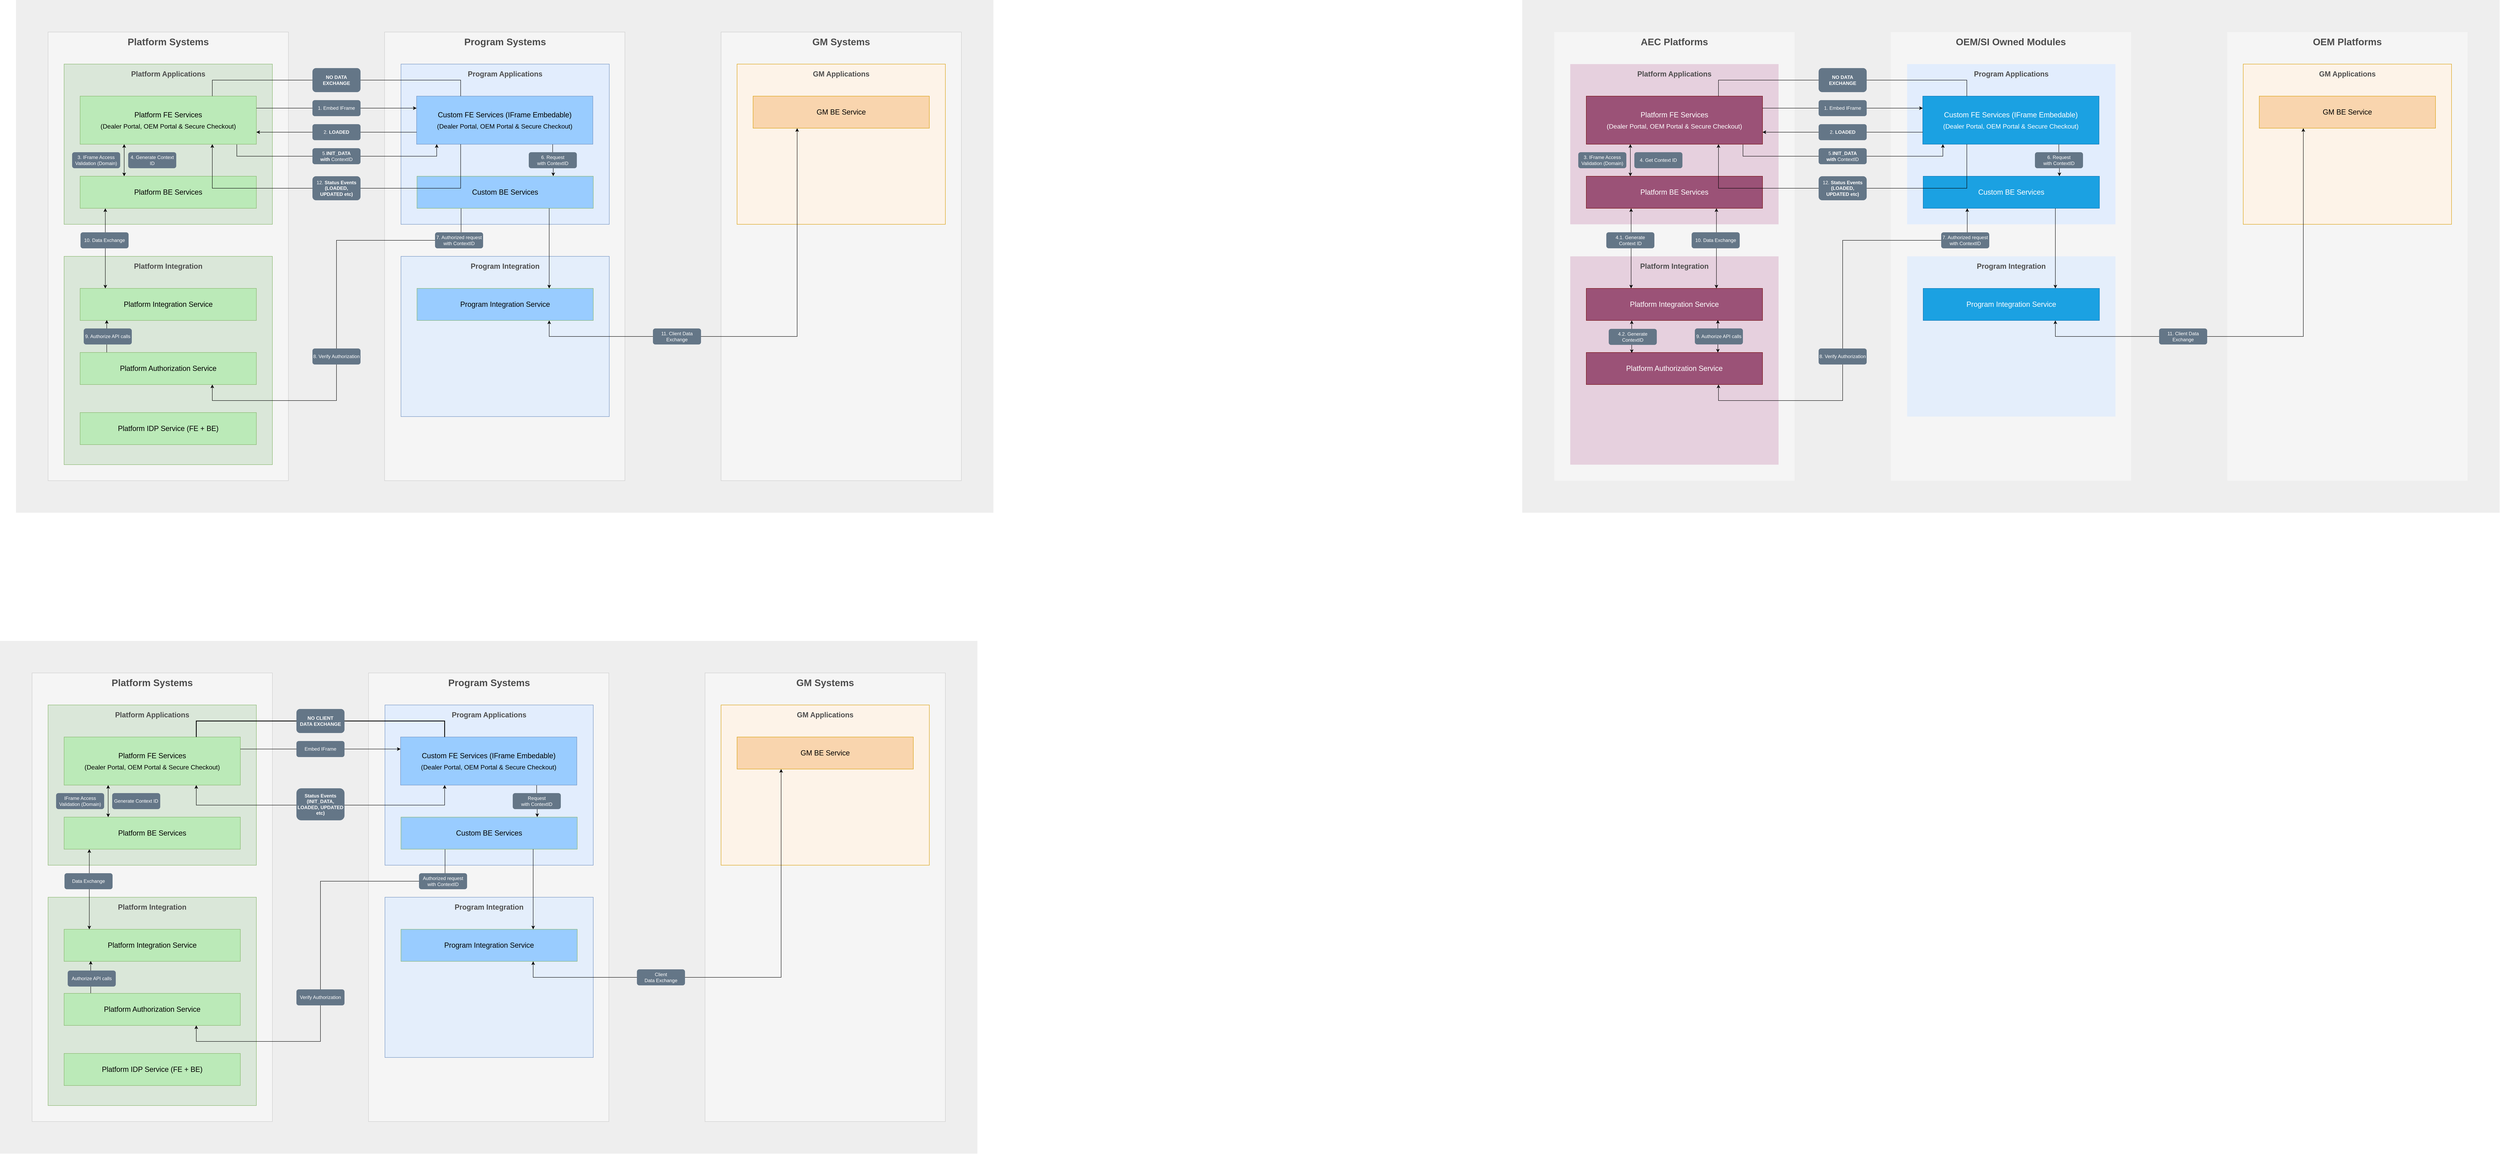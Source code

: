 <mxfile version="26.0.16">
  <diagram name="Page-1" id="CDsjLTWLwzHJAGwnAPml">
    <mxGraphModel dx="1878" dy="602" grid="1" gridSize="10" guides="1" tooltips="1" connect="1" arrows="1" fold="1" page="1" pageScale="1" pageWidth="827" pageHeight="1169" math="0" shadow="0">
      <root>
        <mxCell id="0" />
        <mxCell id="1" parent="0" />
        <mxCell id="L-U1fICnltMbJxQBlIye-55" value="" style="rounded=0;whiteSpace=wrap;html=1;fillColor=#eeeeee;strokeColor=none;" vertex="1" parent="1">
          <mxGeometry x="-120" y="80" width="2440" height="1280" as="geometry" />
        </mxCell>
        <mxCell id="L-U1fICnltMbJxQBlIye-2" value="" style="rounded=0;whiteSpace=wrap;html=1;fillColor=#f5f5f5;fontColor=#333333;strokeColor=#CCCCCC;" vertex="1" parent="1">
          <mxGeometry x="-40" y="160" width="600" height="1120" as="geometry" />
        </mxCell>
        <mxCell id="L-U1fICnltMbJxQBlIye-3" value="" style="rounded=0;whiteSpace=wrap;html=1;fillColor=#f5f5f5;fontColor=#333333;strokeColor=#CCCCCC;" vertex="1" parent="1">
          <mxGeometry x="800" y="160" width="600" height="1120" as="geometry" />
        </mxCell>
        <mxCell id="L-U1fICnltMbJxQBlIye-4" value="" style="rounded=0;whiteSpace=wrap;html=1;fillColor=#f5f5f5;fontColor=#333333;strokeColor=#CCCCCC;" vertex="1" parent="1">
          <mxGeometry x="1640" y="160" width="600" height="1120" as="geometry" />
        </mxCell>
        <mxCell id="L-U1fICnltMbJxQBlIye-5" value="&lt;h1&gt;&lt;b&gt;Platform Systems&lt;/b&gt;&lt;/h1&gt;" style="text;html=1;align=center;verticalAlign=middle;whiteSpace=wrap;rounded=0;fontColor=#4D4D4D;" vertex="1" parent="1">
          <mxGeometry x="125" y="170" width="270" height="30" as="geometry" />
        </mxCell>
        <mxCell id="L-U1fICnltMbJxQBlIye-6" value="&lt;h1&gt;&lt;b&gt;Program Systems&lt;/b&gt;&lt;/h1&gt;" style="text;html=1;align=center;verticalAlign=middle;whiteSpace=wrap;rounded=0;fontColor=#4D4D4D;" vertex="1" parent="1">
          <mxGeometry x="966" y="170" width="270" height="30" as="geometry" />
        </mxCell>
        <mxCell id="L-U1fICnltMbJxQBlIye-7" value="&lt;h1&gt;&lt;b&gt;GM Systems&lt;/b&gt;&lt;/h1&gt;" style="text;html=1;align=center;verticalAlign=middle;whiteSpace=wrap;rounded=0;fontColor=#4D4D4D;" vertex="1" parent="1">
          <mxGeometry x="1805" y="170" width="270" height="30" as="geometry" />
        </mxCell>
        <mxCell id="L-U1fICnltMbJxQBlIye-8" value="" style="rounded=0;whiteSpace=wrap;html=1;fillColor=#DAE7D9;strokeColor=#82b366;fillStyle=auto;" vertex="1" parent="1">
          <mxGeometry y="240" width="520" height="400" as="geometry" />
        </mxCell>
        <mxCell id="L-U1fICnltMbJxQBlIye-9" value="&lt;h2&gt;&lt;b&gt;Platform Applications&lt;/b&gt;&lt;/h2&gt;" style="text;html=1;align=center;verticalAlign=middle;whiteSpace=wrap;rounded=0;fontColor=#4D4D4D;" vertex="1" parent="1">
          <mxGeometry x="125" y="250" width="270" height="30" as="geometry" />
        </mxCell>
        <mxCell id="L-U1fICnltMbJxQBlIye-54" style="edgeStyle=orthogonalEdgeStyle;rounded=0;orthogonalLoop=1;jettySize=auto;html=1;entryX=0.25;entryY=0;entryDx=0;entryDy=0;exitX=0.25;exitY=1;exitDx=0;exitDy=0;startArrow=classic;startFill=1;" edge="1" parent="1" source="L-U1fICnltMbJxQBlIye-11" target="L-U1fICnltMbJxQBlIye-12">
          <mxGeometry relative="1" as="geometry" />
        </mxCell>
        <mxCell id="L-U1fICnltMbJxQBlIye-11" value="&lt;font style=&quot;line-height: 170%;&quot;&gt;&lt;font style=&quot;font-size: 18px; line-height: 170%;&quot;&gt;Platform FE Services&lt;/font&gt;&lt;br&gt;&lt;span&gt;&lt;font style=&quot;font-size: 16px; line-height: 170%;&quot;&gt;(Dealer Portal, OEM Portal &amp;amp; Secure Checkout)&lt;/font&gt;&lt;/span&gt;&lt;/font&gt;" style="rounded=0;whiteSpace=wrap;html=1;fillColor=#BBEAB8;strokeColor=#82b366;" vertex="1" parent="1">
          <mxGeometry x="40" y="320" width="440" height="120" as="geometry" />
        </mxCell>
        <mxCell id="L-U1fICnltMbJxQBlIye-12" value="&lt;font style=&quot;line-height: 160%;&quot;&gt;&lt;font style=&quot;font-size: 18px; line-height: 160%;&quot;&gt;Platform BE Services&lt;/font&gt;&lt;br&gt;&lt;/font&gt;" style="rounded=0;whiteSpace=wrap;html=1;fillColor=#BBEAB8;strokeColor=#82b366;" vertex="1" parent="1">
          <mxGeometry x="40" y="520" width="440" height="80" as="geometry" />
        </mxCell>
        <mxCell id="L-U1fICnltMbJxQBlIye-13" value="" style="rounded=0;whiteSpace=wrap;html=1;fillColor=#DAE7D9;strokeColor=#82b366;fillStyle=auto;" vertex="1" parent="1">
          <mxGeometry y="720" width="520" height="520" as="geometry" />
        </mxCell>
        <mxCell id="L-U1fICnltMbJxQBlIye-14" value="&lt;h2&gt;&lt;b&gt;Platform Integration&lt;/b&gt;&lt;/h2&gt;" style="text;html=1;align=center;verticalAlign=middle;whiteSpace=wrap;rounded=0;fontColor=#4D4D4D;" vertex="1" parent="1">
          <mxGeometry x="125" y="730" width="270" height="30" as="geometry" />
        </mxCell>
        <mxCell id="L-U1fICnltMbJxQBlIye-15" value="&lt;font style=&quot;line-height: 160%;&quot;&gt;&lt;font style=&quot;font-size: 18px; line-height: 160%;&quot;&gt;Platform Integration Service&lt;/font&gt;&lt;br&gt;&lt;/font&gt;" style="rounded=0;whiteSpace=wrap;html=1;fillColor=#BBEAB8;strokeColor=#82b366;" vertex="1" parent="1">
          <mxGeometry x="40" y="800" width="440" height="80" as="geometry" />
        </mxCell>
        <mxCell id="L-U1fICnltMbJxQBlIye-62" style="edgeStyle=orthogonalEdgeStyle;rounded=0;orthogonalLoop=1;jettySize=auto;html=1;entryX=0.151;entryY=0.988;entryDx=0;entryDy=0;entryPerimeter=0;exitX=0.151;exitY=0.004;exitDx=0;exitDy=0;exitPerimeter=0;" edge="1" parent="1" source="L-U1fICnltMbJxQBlIye-16" target="L-U1fICnltMbJxQBlIye-15">
          <mxGeometry relative="1" as="geometry" />
        </mxCell>
        <mxCell id="L-U1fICnltMbJxQBlIye-16" value="&lt;font style=&quot;line-height: 160%;&quot;&gt;&lt;font style=&quot;font-size: 18px; line-height: 160%;&quot;&gt;Platform Authorization Service&lt;/font&gt;&lt;br&gt;&lt;/font&gt;" style="rounded=0;whiteSpace=wrap;html=1;fillColor=#BBEAB8;strokeColor=#82b366;" vertex="1" parent="1">
          <mxGeometry x="40" y="960" width="440" height="80" as="geometry" />
        </mxCell>
        <mxCell id="L-U1fICnltMbJxQBlIye-18" value="" style="rounded=0;whiteSpace=wrap;html=1;fillColor=light-dark(#e2edfd, #1d293b);strokeColor=#6c8ebf;fillStyle=auto;" vertex="1" parent="1">
          <mxGeometry x="841" y="240" width="520" height="400" as="geometry" />
        </mxCell>
        <mxCell id="L-U1fICnltMbJxQBlIye-19" value="&lt;h2&gt;&lt;b&gt;Program Applications&lt;/b&gt;&lt;/h2&gt;" style="text;html=1;align=center;verticalAlign=middle;whiteSpace=wrap;rounded=0;fontColor=#4D4D4D;" vertex="1" parent="1">
          <mxGeometry x="966" y="250" width="270" height="30" as="geometry" />
        </mxCell>
        <mxCell id="L-U1fICnltMbJxQBlIye-60" style="edgeStyle=orthogonalEdgeStyle;rounded=0;orthogonalLoop=1;jettySize=auto;html=1;entryX=0.773;entryY=-0.004;entryDx=0;entryDy=0;exitX=0.772;exitY=0.986;exitDx=0;exitDy=0;exitPerimeter=0;entryPerimeter=0;" edge="1" parent="1" source="L-U1fICnltMbJxQBlIye-20" target="L-U1fICnltMbJxQBlIye-21">
          <mxGeometry relative="1" as="geometry" />
        </mxCell>
        <mxCell id="L-U1fICnltMbJxQBlIye-20" value="&lt;font style=&quot;line-height: 170%;&quot;&gt;&lt;font style=&quot;font-size: 18px; line-height: 170%;&quot;&gt;Custom FE Services (IFrame Embedable)&lt;/font&gt;&lt;br&gt;&lt;span&gt;&lt;font style=&quot;font-size: 16px; line-height: 170%;&quot;&gt;(Dealer Portal, OEM Portal &amp;amp; Secure Checkout)&lt;/font&gt;&lt;/span&gt;&lt;/font&gt;" style="rounded=0;whiteSpace=wrap;html=1;fillColor=#99CCFF;strokeColor=#6c8ebf;" vertex="1" parent="1">
          <mxGeometry x="880" y="320" width="440" height="120" as="geometry" />
        </mxCell>
        <mxCell id="L-U1fICnltMbJxQBlIye-63" style="edgeStyle=orthogonalEdgeStyle;rounded=0;orthogonalLoop=1;jettySize=auto;html=1;entryX=0.75;entryY=1;entryDx=0;entryDy=0;exitX=0.25;exitY=1;exitDx=0;exitDy=0;" edge="1" parent="1" source="L-U1fICnltMbJxQBlIye-21" target="L-U1fICnltMbJxQBlIye-16">
          <mxGeometry relative="1" as="geometry">
            <Array as="points">
              <mxPoint x="991" y="680" />
              <mxPoint x="680" y="680" />
              <mxPoint x="680" y="1080" />
              <mxPoint x="370" y="1080" />
            </Array>
          </mxGeometry>
        </mxCell>
        <mxCell id="L-U1fICnltMbJxQBlIye-21" value="&lt;font style=&quot;line-height: 160%;&quot;&gt;&lt;font style=&quot;font-size: 18px; line-height: 160%;&quot;&gt;Custom BE Services&lt;/font&gt;&lt;br&gt;&lt;/font&gt;" style="rounded=0;whiteSpace=wrap;html=1;fillColor=#99CCFF;strokeColor=#82b366;" vertex="1" parent="1">
          <mxGeometry x="881" y="520" width="440" height="80" as="geometry" />
        </mxCell>
        <mxCell id="L-U1fICnltMbJxQBlIye-22" value="" style="rounded=0;whiteSpace=wrap;html=1;fillColor=light-dark(#e4eefb, #1d293b);strokeColor=#6c8ebf;fillStyle=auto;" vertex="1" parent="1">
          <mxGeometry x="841" y="720" width="520" height="400" as="geometry" />
        </mxCell>
        <mxCell id="L-U1fICnltMbJxQBlIye-23" value="&lt;h2&gt;&lt;b&gt;Program Integration&lt;/b&gt;&lt;/h2&gt;" style="text;html=1;align=center;verticalAlign=middle;whiteSpace=wrap;rounded=0;fontColor=#4D4D4D;" vertex="1" parent="1">
          <mxGeometry x="966" y="730" width="270" height="30" as="geometry" />
        </mxCell>
        <mxCell id="L-U1fICnltMbJxQBlIye-24" value="&lt;font style=&quot;line-height: 160%;&quot;&gt;&lt;font style=&quot;font-size: 18px; line-height: 160%;&quot;&gt;Program Integration Service&lt;/font&gt;&lt;br&gt;&lt;/font&gt;" style="rounded=0;whiteSpace=wrap;html=1;fillColor=#99CCFF;strokeColor=#82b366;" vertex="1" parent="1">
          <mxGeometry x="881" y="800" width="440" height="80" as="geometry" />
        </mxCell>
        <mxCell id="L-U1fICnltMbJxQBlIye-25" value="" style="rounded=0;whiteSpace=wrap;html=1;fillColor=light-dark(#fdf3e8, #36210a);strokeColor=#d79b00;fillStyle=auto;" vertex="1" parent="1">
          <mxGeometry x="1680" y="240" width="520" height="400" as="geometry" />
        </mxCell>
        <mxCell id="L-U1fICnltMbJxQBlIye-26" value="&lt;h2&gt;&lt;b&gt;GM Applications&lt;/b&gt;&lt;/h2&gt;" style="text;html=1;align=center;verticalAlign=middle;whiteSpace=wrap;rounded=0;fontColor=#4D4D4D;" vertex="1" parent="1">
          <mxGeometry x="1805" y="250" width="270" height="30" as="geometry" />
        </mxCell>
        <mxCell id="L-U1fICnltMbJxQBlIye-27" value="&lt;font style=&quot;line-height: 160%;&quot;&gt;&lt;font style=&quot;font-size: 18px; line-height: 160%;&quot;&gt;GM BE Service&lt;/font&gt;&lt;br&gt;&lt;/font&gt;" style="rounded=0;whiteSpace=wrap;html=1;fillColor=light-dark(#f9d5ae, #36210a);strokeColor=#d79b00;" vertex="1" parent="1">
          <mxGeometry x="1720" y="320" width="440" height="80" as="geometry" />
        </mxCell>
        <mxCell id="L-U1fICnltMbJxQBlIye-28" value="&lt;font style=&quot;line-height: 160%;&quot;&gt;&lt;font style=&quot;font-size: 18px; line-height: 160%;&quot;&gt;Platform IDP Service (FE + BE)&lt;/font&gt;&lt;br&gt;&lt;/font&gt;" style="rounded=0;whiteSpace=wrap;html=1;fillColor=#BBEAB8;strokeColor=#82b366;" vertex="1" parent="1">
          <mxGeometry x="40" y="1110" width="440" height="80" as="geometry" />
        </mxCell>
        <mxCell id="L-U1fICnltMbJxQBlIye-31" value="3. IFrame Access Validation (Domain)" style="text;html=1;align=center;verticalAlign=middle;whiteSpace=wrap;rounded=1;fillColor=#647687;fontColor=#ffffff;strokeColor=none;" vertex="1" parent="1">
          <mxGeometry x="20" y="460" width="120" height="40" as="geometry" />
        </mxCell>
        <mxCell id="L-U1fICnltMbJxQBlIye-33" value="4. Generate Context ID" style="text;html=1;align=center;verticalAlign=middle;whiteSpace=wrap;rounded=1;fillColor=#647687;fontColor=#ffffff;strokeColor=none;" vertex="1" parent="1">
          <mxGeometry x="160" y="460" width="120" height="40" as="geometry" />
        </mxCell>
        <mxCell id="L-U1fICnltMbJxQBlIye-35" value="6. Request with&amp;nbsp;&lt;span style=&quot;background-color: transparent; color: light-dark(rgb(255, 255, 255), rgb(18, 18, 18));&quot;&gt;ContextID&lt;/span&gt;" style="text;html=1;align=center;verticalAlign=middle;whiteSpace=wrap;rounded=1;fillColor=#647687;fontColor=#ffffff;strokeColor=none;" vertex="1" parent="1">
          <mxGeometry x="1160" y="460" width="120" height="40" as="geometry" />
        </mxCell>
        <mxCell id="L-U1fICnltMbJxQBlIye-36" value="7. Authorized request with ContextID" style="text;html=1;align=center;verticalAlign=middle;whiteSpace=wrap;rounded=1;fillColor=#647687;fontColor=#ffffff;strokeColor=none;" vertex="1" parent="1">
          <mxGeometry x="926" y="660" width="120" height="40" as="geometry" />
        </mxCell>
        <mxCell id="L-U1fICnltMbJxQBlIye-37" value="8. Verify Authorization" style="text;html=1;align=center;verticalAlign=middle;whiteSpace=wrap;rounded=1;fillColor=#647687;fontColor=#ffffff;strokeColor=none;" vertex="1" parent="1">
          <mxGeometry x="620" y="950" width="120" height="40" as="geometry" />
        </mxCell>
        <mxCell id="L-U1fICnltMbJxQBlIye-38" value="9. Authorize API calls" style="text;html=1;align=center;verticalAlign=middle;whiteSpace=wrap;rounded=1;fillColor=#647687;fontColor=#ffffff;strokeColor=none;" vertex="1" parent="1">
          <mxGeometry x="49" y="900" width="120" height="40" as="geometry" />
        </mxCell>
        <mxCell id="L-U1fICnltMbJxQBlIye-45" value="" style="group" vertex="1" connectable="0" parent="1">
          <mxGeometry x="620" y="330" width="120" height="40" as="geometry" />
        </mxCell>
        <mxCell id="L-U1fICnltMbJxQBlIye-43" style="edgeStyle=orthogonalEdgeStyle;rounded=0;orthogonalLoop=1;jettySize=auto;html=1;entryX=0;entryY=0.25;entryDx=0;entryDy=0;exitX=1;exitY=0.25;exitDx=0;exitDy=0;" edge="1" parent="L-U1fICnltMbJxQBlIye-45" source="L-U1fICnltMbJxQBlIye-11" target="L-U1fICnltMbJxQBlIye-20">
          <mxGeometry relative="1" as="geometry" />
        </mxCell>
        <mxCell id="L-U1fICnltMbJxQBlIye-29" value="1. Embed IFrame" style="text;html=1;align=center;verticalAlign=middle;whiteSpace=wrap;rounded=1;fillColor=#647687;fontColor=#ffffff;strokeColor=none;" vertex="1" parent="L-U1fICnltMbJxQBlIye-45">
          <mxGeometry width="120" height="40" as="geometry" />
        </mxCell>
        <mxCell id="L-U1fICnltMbJxQBlIye-47" value="" style="group" vertex="1" connectable="0" parent="1">
          <mxGeometry x="370" y="250" width="620" height="60" as="geometry" />
        </mxCell>
        <mxCell id="L-U1fICnltMbJxQBlIye-46" style="edgeStyle=orthogonalEdgeStyle;rounded=0;orthogonalLoop=1;jettySize=auto;html=1;entryX=0.25;entryY=0;entryDx=0;entryDy=0;exitX=0.75;exitY=0;exitDx=0;exitDy=0;endArrow=none;startFill=0;" edge="1" parent="L-U1fICnltMbJxQBlIye-47" source="L-U1fICnltMbJxQBlIye-11" target="L-U1fICnltMbJxQBlIye-20">
          <mxGeometry relative="1" as="geometry">
            <Array as="points">
              <mxPoint y="30" />
              <mxPoint x="620" y="30" />
            </Array>
          </mxGeometry>
        </mxCell>
        <mxCell id="L-U1fICnltMbJxQBlIye-42" value="&lt;b&gt;NO DATA EXCHANGE&lt;/b&gt;" style="text;html=1;align=center;verticalAlign=middle;whiteSpace=wrap;rounded=1;fillColor=#647687;fontColor=#ffffff;strokeColor=none;" vertex="1" parent="L-U1fICnltMbJxQBlIye-47">
          <mxGeometry x="250" width="120" height="60" as="geometry" />
        </mxCell>
        <mxCell id="L-U1fICnltMbJxQBlIye-53" value="" style="group" vertex="1" connectable="0" parent="1">
          <mxGeometry x="620" y="390" width="120" height="40" as="geometry" />
        </mxCell>
        <mxCell id="L-U1fICnltMbJxQBlIye-51" style="edgeStyle=orthogonalEdgeStyle;rounded=0;orthogonalLoop=1;jettySize=auto;html=1;entryX=0;entryY=0.75;entryDx=0;entryDy=0;exitX=1;exitY=0.75;exitDx=0;exitDy=0;startArrow=classic;startFill=1;endArrow=none;" edge="1" parent="L-U1fICnltMbJxQBlIye-53" source="L-U1fICnltMbJxQBlIye-11" target="L-U1fICnltMbJxQBlIye-20">
          <mxGeometry relative="1" as="geometry" />
        </mxCell>
        <mxCell id="L-U1fICnltMbJxQBlIye-30" value="2.&lt;b&gt; LOADED&lt;/b&gt;" style="text;html=1;align=center;verticalAlign=middle;whiteSpace=wrap;rounded=1;fillColor=#647687;fontColor=#ffffff;strokeColor=none;" vertex="1" parent="L-U1fICnltMbJxQBlIye-53">
          <mxGeometry width="120" height="40" as="geometry" />
        </mxCell>
        <mxCell id="L-U1fICnltMbJxQBlIye-57" value="" style="group" vertex="1" connectable="0" parent="1">
          <mxGeometry x="431" y="450" width="499" height="40" as="geometry" />
        </mxCell>
        <mxCell id="L-U1fICnltMbJxQBlIye-56" style="edgeStyle=orthogonalEdgeStyle;rounded=0;orthogonalLoop=1;jettySize=auto;html=1;entryX=0.114;entryY=1;entryDx=0;entryDy=0;entryPerimeter=0;exitX=0.889;exitY=1.006;exitDx=0;exitDy=0;exitPerimeter=0;" edge="1" parent="L-U1fICnltMbJxQBlIye-57" source="L-U1fICnltMbJxQBlIye-11" target="L-U1fICnltMbJxQBlIye-20">
          <mxGeometry relative="1" as="geometry">
            <Array as="points">
              <mxPoint y="20" />
              <mxPoint x="499" y="20" />
            </Array>
          </mxGeometry>
        </mxCell>
        <mxCell id="L-U1fICnltMbJxQBlIye-34" value="5.&lt;b&gt;INIT_DATA with&amp;nbsp;&lt;/b&gt;&lt;span style=&quot;background-color: transparent; color: light-dark(rgb(255, 255, 255), rgb(18, 18, 18));&quot;&gt;ContextID&lt;/span&gt;" style="text;html=1;align=center;verticalAlign=middle;whiteSpace=wrap;rounded=1;fillColor=#647687;fontColor=#ffffff;strokeColor=none;" vertex="1" parent="L-U1fICnltMbJxQBlIye-57">
          <mxGeometry x="189" width="120" height="40" as="geometry" />
        </mxCell>
        <mxCell id="L-U1fICnltMbJxQBlIye-59" value="" style="group" vertex="1" connectable="0" parent="1">
          <mxGeometry x="370" y="520" width="620" height="60" as="geometry" />
        </mxCell>
        <mxCell id="L-U1fICnltMbJxQBlIye-58" style="edgeStyle=orthogonalEdgeStyle;rounded=0;orthogonalLoop=1;jettySize=auto;html=1;entryX=0.75;entryY=1;entryDx=0;entryDy=0;exitX=0.25;exitY=1;exitDx=0;exitDy=0;" edge="1" parent="L-U1fICnltMbJxQBlIye-59" source="L-U1fICnltMbJxQBlIye-20" target="L-U1fICnltMbJxQBlIye-11">
          <mxGeometry relative="1" as="geometry">
            <Array as="points">
              <mxPoint x="620" y="30" />
              <mxPoint y="30" />
            </Array>
          </mxGeometry>
        </mxCell>
        <mxCell id="L-U1fICnltMbJxQBlIye-41" value="12. &lt;b&gt;Status Events&lt;br&gt;(LOADED, UPDATED etc)&lt;/b&gt;" style="text;html=1;align=center;verticalAlign=middle;whiteSpace=wrap;rounded=1;fillColor=#647687;fontColor=#ffffff;strokeColor=none;" vertex="1" parent="L-U1fICnltMbJxQBlIye-59">
          <mxGeometry x="250" width="120" height="60" as="geometry" />
        </mxCell>
        <mxCell id="L-U1fICnltMbJxQBlIye-61" style="edgeStyle=orthogonalEdgeStyle;rounded=0;orthogonalLoop=1;jettySize=auto;html=1;entryX=0.143;entryY=0.002;entryDx=0;entryDy=0;exitX=0.143;exitY=1.002;exitDx=0;exitDy=0;exitPerimeter=0;entryPerimeter=0;startArrow=classic;startFill=1;" edge="1" parent="1" source="L-U1fICnltMbJxQBlIye-12" target="L-U1fICnltMbJxQBlIye-15">
          <mxGeometry relative="1" as="geometry" />
        </mxCell>
        <mxCell id="L-U1fICnltMbJxQBlIye-39" value="10. Data Exchange" style="text;html=1;align=center;verticalAlign=middle;whiteSpace=wrap;rounded=1;fillColor=#647687;fontColor=#ffffff;strokeColor=none;" vertex="1" parent="1">
          <mxGeometry x="41" y="660" width="120" height="40" as="geometry" />
        </mxCell>
        <mxCell id="L-U1fICnltMbJxQBlIye-64" style="edgeStyle=orthogonalEdgeStyle;rounded=0;orthogonalLoop=1;jettySize=auto;html=1;entryX=0.75;entryY=0;entryDx=0;entryDy=0;exitX=0.75;exitY=1;exitDx=0;exitDy=0;" edge="1" parent="1" source="L-U1fICnltMbJxQBlIye-21" target="L-U1fICnltMbJxQBlIye-24">
          <mxGeometry relative="1" as="geometry" />
        </mxCell>
        <mxCell id="L-U1fICnltMbJxQBlIye-65" style="edgeStyle=orthogonalEdgeStyle;rounded=0;orthogonalLoop=1;jettySize=auto;html=1;entryX=0.25;entryY=1;entryDx=0;entryDy=0;exitX=0.75;exitY=1;exitDx=0;exitDy=0;startArrow=classic;startFill=1;" edge="1" parent="1" source="L-U1fICnltMbJxQBlIye-24" target="L-U1fICnltMbJxQBlIye-27">
          <mxGeometry relative="1" as="geometry">
            <Array as="points">
              <mxPoint x="1211" y="920" />
              <mxPoint x="1830" y="920" />
            </Array>
          </mxGeometry>
        </mxCell>
        <mxCell id="L-U1fICnltMbJxQBlIye-40" value="11. Client Data Exchange" style="text;html=1;align=center;verticalAlign=middle;whiteSpace=wrap;rounded=1;fillColor=#647687;fontColor=#ffffff;strokeColor=none;" vertex="1" parent="1">
          <mxGeometry x="1470" y="900" width="120" height="40" as="geometry" />
        </mxCell>
        <mxCell id="L-U1fICnltMbJxQBlIye-67" value="" style="rounded=0;whiteSpace=wrap;html=1;fillColor=#eeeeee;strokeColor=none;" vertex="1" parent="1">
          <mxGeometry x="-160" y="1680" width="2440" height="1280" as="geometry" />
        </mxCell>
        <mxCell id="L-U1fICnltMbJxQBlIye-68" value="" style="rounded=0;whiteSpace=wrap;html=1;fillColor=#f5f5f5;fontColor=#333333;strokeColor=#CCCCCC;" vertex="1" parent="1">
          <mxGeometry x="-80" y="1760" width="600" height="1120" as="geometry" />
        </mxCell>
        <mxCell id="L-U1fICnltMbJxQBlIye-69" value="" style="rounded=0;whiteSpace=wrap;html=1;fillColor=#f5f5f5;fontColor=#333333;strokeColor=#CCCCCC;" vertex="1" parent="1">
          <mxGeometry x="760" y="1760" width="600" height="1120" as="geometry" />
        </mxCell>
        <mxCell id="L-U1fICnltMbJxQBlIye-70" value="" style="rounded=0;whiteSpace=wrap;html=1;fillColor=#f5f5f5;fontColor=#333333;strokeColor=#CCCCCC;" vertex="1" parent="1">
          <mxGeometry x="1600" y="1760" width="600" height="1120" as="geometry" />
        </mxCell>
        <mxCell id="L-U1fICnltMbJxQBlIye-71" value="&lt;h1&gt;&lt;b&gt;Platform Systems&lt;/b&gt;&lt;/h1&gt;" style="text;html=1;align=center;verticalAlign=middle;whiteSpace=wrap;rounded=0;fontColor=#4D4D4D;" vertex="1" parent="1">
          <mxGeometry x="85" y="1770" width="270" height="30" as="geometry" />
        </mxCell>
        <mxCell id="L-U1fICnltMbJxQBlIye-72" value="&lt;h1&gt;&lt;b&gt;Program Systems&lt;/b&gt;&lt;/h1&gt;" style="text;html=1;align=center;verticalAlign=middle;whiteSpace=wrap;rounded=0;fontColor=#4D4D4D;" vertex="1" parent="1">
          <mxGeometry x="926" y="1770" width="270" height="30" as="geometry" />
        </mxCell>
        <mxCell id="L-U1fICnltMbJxQBlIye-73" value="&lt;h1&gt;&lt;b&gt;GM Systems&lt;/b&gt;&lt;/h1&gt;" style="text;html=1;align=center;verticalAlign=middle;whiteSpace=wrap;rounded=0;fontColor=#4D4D4D;" vertex="1" parent="1">
          <mxGeometry x="1765" y="1770" width="270" height="30" as="geometry" />
        </mxCell>
        <mxCell id="L-U1fICnltMbJxQBlIye-74" value="" style="rounded=0;whiteSpace=wrap;html=1;fillColor=#DAE7D9;strokeColor=#82b366;fillStyle=auto;" vertex="1" parent="1">
          <mxGeometry x="-40" y="1840" width="520" height="400" as="geometry" />
        </mxCell>
        <mxCell id="L-U1fICnltMbJxQBlIye-75" value="&lt;h2&gt;&lt;b&gt;Platform Applications&lt;/b&gt;&lt;/h2&gt;" style="text;html=1;align=center;verticalAlign=middle;whiteSpace=wrap;rounded=0;fontColor=#4D4D4D;" vertex="1" parent="1">
          <mxGeometry x="85" y="1850" width="270" height="30" as="geometry" />
        </mxCell>
        <mxCell id="L-U1fICnltMbJxQBlIye-76" style="edgeStyle=orthogonalEdgeStyle;rounded=0;orthogonalLoop=1;jettySize=auto;html=1;entryX=0.25;entryY=0;entryDx=0;entryDy=0;exitX=0.25;exitY=1;exitDx=0;exitDy=0;startArrow=classic;startFill=1;" edge="1" parent="1" source="L-U1fICnltMbJxQBlIye-77" target="L-U1fICnltMbJxQBlIye-78">
          <mxGeometry relative="1" as="geometry" />
        </mxCell>
        <mxCell id="L-U1fICnltMbJxQBlIye-77" value="&lt;font style=&quot;line-height: 170%;&quot;&gt;&lt;font style=&quot;font-size: 18px; line-height: 170%;&quot;&gt;Platform FE Services&lt;/font&gt;&lt;br&gt;&lt;span&gt;&lt;font style=&quot;font-size: 16px; line-height: 170%;&quot;&gt;(Dealer Portal, OEM Portal &amp;amp; Secure Checkout)&lt;/font&gt;&lt;/span&gt;&lt;/font&gt;" style="rounded=0;whiteSpace=wrap;html=1;fillColor=#BBEAB8;strokeColor=#82b366;" vertex="1" parent="1">
          <mxGeometry y="1920" width="440" height="120" as="geometry" />
        </mxCell>
        <mxCell id="L-U1fICnltMbJxQBlIye-78" value="&lt;font style=&quot;line-height: 160%;&quot;&gt;&lt;font style=&quot;font-size: 18px; line-height: 160%;&quot;&gt;Platform BE Services&lt;/font&gt;&lt;br&gt;&lt;/font&gt;" style="rounded=0;whiteSpace=wrap;html=1;fillColor=#BBEAB8;strokeColor=#82b366;" vertex="1" parent="1">
          <mxGeometry y="2120" width="440" height="80" as="geometry" />
        </mxCell>
        <mxCell id="L-U1fICnltMbJxQBlIye-79" value="" style="rounded=0;whiteSpace=wrap;html=1;fillColor=#DAE7D9;strokeColor=#82b366;fillStyle=auto;" vertex="1" parent="1">
          <mxGeometry x="-40" y="2320" width="520" height="520" as="geometry" />
        </mxCell>
        <mxCell id="L-U1fICnltMbJxQBlIye-80" value="&lt;h2&gt;&lt;b&gt;Platform Integration&lt;/b&gt;&lt;/h2&gt;" style="text;html=1;align=center;verticalAlign=middle;whiteSpace=wrap;rounded=0;fontColor=#4D4D4D;" vertex="1" parent="1">
          <mxGeometry x="85" y="2330" width="270" height="30" as="geometry" />
        </mxCell>
        <mxCell id="L-U1fICnltMbJxQBlIye-81" value="&lt;font style=&quot;line-height: 160%;&quot;&gt;&lt;font style=&quot;font-size: 18px; line-height: 160%;&quot;&gt;Platform Integration Service&lt;/font&gt;&lt;br&gt;&lt;/font&gt;" style="rounded=0;whiteSpace=wrap;html=1;fillColor=#BBEAB8;strokeColor=#82b366;" vertex="1" parent="1">
          <mxGeometry y="2400" width="440" height="80" as="geometry" />
        </mxCell>
        <mxCell id="L-U1fICnltMbJxQBlIye-82" style="edgeStyle=orthogonalEdgeStyle;rounded=0;orthogonalLoop=1;jettySize=auto;html=1;entryX=0.151;entryY=0.988;entryDx=0;entryDy=0;entryPerimeter=0;exitX=0.151;exitY=0.004;exitDx=0;exitDy=0;exitPerimeter=0;" edge="1" parent="1" source="L-U1fICnltMbJxQBlIye-83" target="L-U1fICnltMbJxQBlIye-81">
          <mxGeometry relative="1" as="geometry" />
        </mxCell>
        <mxCell id="L-U1fICnltMbJxQBlIye-83" value="&lt;font style=&quot;line-height: 160%;&quot;&gt;&lt;font style=&quot;font-size: 18px; line-height: 160%;&quot;&gt;Platform Authorization Service&lt;/font&gt;&lt;br&gt;&lt;/font&gt;" style="rounded=0;whiteSpace=wrap;html=1;fillColor=#BBEAB8;strokeColor=#82b366;" vertex="1" parent="1">
          <mxGeometry y="2560" width="440" height="80" as="geometry" />
        </mxCell>
        <mxCell id="L-U1fICnltMbJxQBlIye-84" value="" style="rounded=0;whiteSpace=wrap;html=1;fillColor=light-dark(#e2edfd, #1d293b);strokeColor=#6c8ebf;fillStyle=auto;" vertex="1" parent="1">
          <mxGeometry x="801" y="1840" width="520" height="400" as="geometry" />
        </mxCell>
        <mxCell id="L-U1fICnltMbJxQBlIye-85" value="&lt;h2&gt;&lt;b&gt;Program Applications&lt;/b&gt;&lt;/h2&gt;" style="text;html=1;align=center;verticalAlign=middle;whiteSpace=wrap;rounded=0;fontColor=#4D4D4D;" vertex="1" parent="1">
          <mxGeometry x="926" y="1850" width="270" height="30" as="geometry" />
        </mxCell>
        <mxCell id="L-U1fICnltMbJxQBlIye-86" style="edgeStyle=orthogonalEdgeStyle;rounded=0;orthogonalLoop=1;jettySize=auto;html=1;entryX=0.773;entryY=-0.004;entryDx=0;entryDy=0;exitX=0.772;exitY=0.986;exitDx=0;exitDy=0;exitPerimeter=0;entryPerimeter=0;" edge="1" parent="1" source="L-U1fICnltMbJxQBlIye-87" target="L-U1fICnltMbJxQBlIye-89">
          <mxGeometry relative="1" as="geometry" />
        </mxCell>
        <mxCell id="L-U1fICnltMbJxQBlIye-87" value="&lt;font style=&quot;line-height: 170%;&quot;&gt;&lt;font style=&quot;font-size: 18px; line-height: 170%;&quot;&gt;Custom FE Services (IFrame Embedable)&lt;/font&gt;&lt;br&gt;&lt;span&gt;&lt;font style=&quot;font-size: 16px; line-height: 170%;&quot;&gt;(Dealer Portal, OEM Portal &amp;amp; Secure Checkout)&lt;/font&gt;&lt;/span&gt;&lt;/font&gt;" style="rounded=0;whiteSpace=wrap;html=1;fillColor=#99CCFF;strokeColor=#6c8ebf;" vertex="1" parent="1">
          <mxGeometry x="840" y="1920" width="440" height="120" as="geometry" />
        </mxCell>
        <mxCell id="L-U1fICnltMbJxQBlIye-88" style="edgeStyle=orthogonalEdgeStyle;rounded=0;orthogonalLoop=1;jettySize=auto;html=1;entryX=0.75;entryY=1;entryDx=0;entryDy=0;exitX=0.25;exitY=1;exitDx=0;exitDy=0;" edge="1" parent="1" source="L-U1fICnltMbJxQBlIye-89" target="L-U1fICnltMbJxQBlIye-83">
          <mxGeometry relative="1" as="geometry">
            <Array as="points">
              <mxPoint x="951" y="2280" />
              <mxPoint x="640" y="2280" />
              <mxPoint x="640" y="2680" />
              <mxPoint x="330" y="2680" />
            </Array>
          </mxGeometry>
        </mxCell>
        <mxCell id="L-U1fICnltMbJxQBlIye-89" value="&lt;font style=&quot;line-height: 160%;&quot;&gt;&lt;font style=&quot;font-size: 18px; line-height: 160%;&quot;&gt;Custom BE Services&lt;/font&gt;&lt;br&gt;&lt;/font&gt;" style="rounded=0;whiteSpace=wrap;html=1;fillColor=#99CCFF;strokeColor=#82b366;" vertex="1" parent="1">
          <mxGeometry x="841" y="2120" width="440" height="80" as="geometry" />
        </mxCell>
        <mxCell id="L-U1fICnltMbJxQBlIye-90" value="" style="rounded=0;whiteSpace=wrap;html=1;fillColor=light-dark(#e4eefb, #1d293b);strokeColor=#6c8ebf;fillStyle=auto;" vertex="1" parent="1">
          <mxGeometry x="801" y="2320" width="520" height="400" as="geometry" />
        </mxCell>
        <mxCell id="L-U1fICnltMbJxQBlIye-91" value="&lt;h2&gt;&lt;b&gt;Program Integration&lt;/b&gt;&lt;/h2&gt;" style="text;html=1;align=center;verticalAlign=middle;whiteSpace=wrap;rounded=0;fontColor=#4D4D4D;" vertex="1" parent="1">
          <mxGeometry x="926" y="2330" width="270" height="30" as="geometry" />
        </mxCell>
        <mxCell id="L-U1fICnltMbJxQBlIye-92" value="&lt;font style=&quot;line-height: 160%;&quot;&gt;&lt;font style=&quot;font-size: 18px; line-height: 160%;&quot;&gt;Program Integration Service&lt;/font&gt;&lt;br&gt;&lt;/font&gt;" style="rounded=0;whiteSpace=wrap;html=1;fillColor=#99CCFF;strokeColor=#82b366;" vertex="1" parent="1">
          <mxGeometry x="841" y="2400" width="440" height="80" as="geometry" />
        </mxCell>
        <mxCell id="L-U1fICnltMbJxQBlIye-93" value="" style="rounded=0;whiteSpace=wrap;html=1;fillColor=light-dark(#fdf3e8, #36210a);strokeColor=#d79b00;fillStyle=auto;" vertex="1" parent="1">
          <mxGeometry x="1640" y="1840" width="520" height="400" as="geometry" />
        </mxCell>
        <mxCell id="L-U1fICnltMbJxQBlIye-94" value="&lt;h2&gt;&lt;b&gt;GM Applications&lt;/b&gt;&lt;/h2&gt;" style="text;html=1;align=center;verticalAlign=middle;whiteSpace=wrap;rounded=0;fontColor=#4D4D4D;" vertex="1" parent="1">
          <mxGeometry x="1765" y="1850" width="270" height="30" as="geometry" />
        </mxCell>
        <mxCell id="L-U1fICnltMbJxQBlIye-95" value="&lt;font style=&quot;line-height: 160%;&quot;&gt;&lt;font style=&quot;font-size: 18px; line-height: 160%;&quot;&gt;GM BE Service&lt;/font&gt;&lt;br&gt;&lt;/font&gt;" style="rounded=0;whiteSpace=wrap;html=1;fillColor=light-dark(#f9d5ae, #36210a);strokeColor=#d79b00;" vertex="1" parent="1">
          <mxGeometry x="1680" y="1920" width="440" height="80" as="geometry" />
        </mxCell>
        <mxCell id="L-U1fICnltMbJxQBlIye-96" value="&lt;font style=&quot;line-height: 160%;&quot;&gt;&lt;font style=&quot;font-size: 18px; line-height: 160%;&quot;&gt;Platform IDP Service (FE + BE)&lt;/font&gt;&lt;br&gt;&lt;/font&gt;" style="rounded=0;whiteSpace=wrap;html=1;fillColor=#BBEAB8;strokeColor=#82b366;" vertex="1" parent="1">
          <mxGeometry y="2710" width="440" height="80" as="geometry" />
        </mxCell>
        <mxCell id="L-U1fICnltMbJxQBlIye-97" value="IFrame Access Validation (Domain)" style="text;html=1;align=center;verticalAlign=middle;whiteSpace=wrap;rounded=1;fillColor=#647687;fontColor=#ffffff;strokeColor=none;" vertex="1" parent="1">
          <mxGeometry x="-20" y="2060" width="120" height="40" as="geometry" />
        </mxCell>
        <mxCell id="L-U1fICnltMbJxQBlIye-98" value="Generate Context ID" style="text;html=1;align=center;verticalAlign=middle;whiteSpace=wrap;rounded=1;fillColor=#647687;fontColor=#ffffff;strokeColor=none;" vertex="1" parent="1">
          <mxGeometry x="120" y="2060" width="120" height="40" as="geometry" />
        </mxCell>
        <mxCell id="L-U1fICnltMbJxQBlIye-99" value="Request with&amp;nbsp;&lt;span style=&quot;background-color: transparent; color: light-dark(rgb(255, 255, 255), rgb(18, 18, 18));&quot;&gt;ContextID&lt;/span&gt;" style="text;html=1;align=center;verticalAlign=middle;whiteSpace=wrap;rounded=1;fillColor=#647687;fontColor=#ffffff;strokeColor=none;" vertex="1" parent="1">
          <mxGeometry x="1120" y="2060" width="120" height="40" as="geometry" />
        </mxCell>
        <mxCell id="L-U1fICnltMbJxQBlIye-100" value="Authorized request with ContextID" style="text;html=1;align=center;verticalAlign=middle;whiteSpace=wrap;rounded=1;fillColor=#647687;fontColor=#ffffff;strokeColor=none;" vertex="1" parent="1">
          <mxGeometry x="886" y="2260" width="120" height="40" as="geometry" />
        </mxCell>
        <mxCell id="L-U1fICnltMbJxQBlIye-101" value="Verify Authorization" style="text;html=1;align=center;verticalAlign=middle;whiteSpace=wrap;rounded=1;fillColor=#647687;fontColor=#ffffff;strokeColor=none;" vertex="1" parent="1">
          <mxGeometry x="580" y="2550" width="120" height="40" as="geometry" />
        </mxCell>
        <mxCell id="L-U1fICnltMbJxQBlIye-102" value="Authorize API calls" style="text;html=1;align=center;verticalAlign=middle;whiteSpace=wrap;rounded=1;fillColor=#647687;fontColor=#ffffff;strokeColor=none;" vertex="1" parent="1">
          <mxGeometry x="9" y="2503" width="120" height="40" as="geometry" />
        </mxCell>
        <mxCell id="L-U1fICnltMbJxQBlIye-103" value="" style="group" vertex="1" connectable="0" parent="1">
          <mxGeometry x="580" y="1930" width="120" height="40" as="geometry" />
        </mxCell>
        <mxCell id="L-U1fICnltMbJxQBlIye-104" style="edgeStyle=orthogonalEdgeStyle;rounded=0;orthogonalLoop=1;jettySize=auto;html=1;entryX=0;entryY=0.25;entryDx=0;entryDy=0;exitX=1;exitY=0.25;exitDx=0;exitDy=0;" edge="1" parent="L-U1fICnltMbJxQBlIye-103" source="L-U1fICnltMbJxQBlIye-77" target="L-U1fICnltMbJxQBlIye-87">
          <mxGeometry relative="1" as="geometry" />
        </mxCell>
        <mxCell id="L-U1fICnltMbJxQBlIye-105" value="Embed IFrame" style="text;html=1;align=center;verticalAlign=middle;whiteSpace=wrap;rounded=1;fillColor=#647687;fontColor=#ffffff;strokeColor=none;" vertex="1" parent="L-U1fICnltMbJxQBlIye-103">
          <mxGeometry width="120" height="40" as="geometry" />
        </mxCell>
        <mxCell id="L-U1fICnltMbJxQBlIye-106" value="" style="group" vertex="1" connectable="0" parent="1">
          <mxGeometry x="330" y="1850" width="620" height="60" as="geometry" />
        </mxCell>
        <mxCell id="L-U1fICnltMbJxQBlIye-107" style="edgeStyle=orthogonalEdgeStyle;rounded=0;orthogonalLoop=1;jettySize=auto;html=1;entryX=0.25;entryY=0;entryDx=0;entryDy=0;exitX=0.75;exitY=0;exitDx=0;exitDy=0;endArrow=none;startFill=0;strokeWidth=2;" edge="1" parent="L-U1fICnltMbJxQBlIye-106" source="L-U1fICnltMbJxQBlIye-77" target="L-U1fICnltMbJxQBlIye-87">
          <mxGeometry relative="1" as="geometry">
            <Array as="points">
              <mxPoint y="30" />
              <mxPoint x="620" y="30" />
            </Array>
          </mxGeometry>
        </mxCell>
        <mxCell id="L-U1fICnltMbJxQBlIye-108" value="&lt;b&gt;NO CLIENT&lt;br&gt;DATA EXCHANGE&lt;/b&gt;" style="text;html=1;align=center;verticalAlign=middle;whiteSpace=wrap;rounded=1;fillColor=#647687;fontColor=#ffffff;strokeColor=none;" vertex="1" parent="L-U1fICnltMbJxQBlIye-106">
          <mxGeometry x="250" width="120" height="60" as="geometry" />
        </mxCell>
        <mxCell id="L-U1fICnltMbJxQBlIye-115" value="" style="group" vertex="1" connectable="0" parent="1">
          <mxGeometry x="330" y="2120" width="620" height="80" as="geometry" />
        </mxCell>
        <mxCell id="L-U1fICnltMbJxQBlIye-116" style="edgeStyle=orthogonalEdgeStyle;rounded=0;orthogonalLoop=1;jettySize=auto;html=1;entryX=0.75;entryY=1;entryDx=0;entryDy=0;exitX=0.25;exitY=1;exitDx=0;exitDy=0;startArrow=classic;startFill=1;" edge="1" parent="L-U1fICnltMbJxQBlIye-115" source="L-U1fICnltMbJxQBlIye-87" target="L-U1fICnltMbJxQBlIye-77">
          <mxGeometry relative="1" as="geometry">
            <Array as="points">
              <mxPoint x="620" y="-30" />
              <mxPoint y="-30" />
            </Array>
          </mxGeometry>
        </mxCell>
        <mxCell id="L-U1fICnltMbJxQBlIye-117" value="&lt;b&gt;Status Events&lt;br&gt;(INIT_DATA, LOADED, UPDATED etc)&lt;/b&gt;" style="text;html=1;align=center;verticalAlign=middle;whiteSpace=wrap;rounded=1;fillColor=#647687;fontColor=#ffffff;strokeColor=none;" vertex="1" parent="L-U1fICnltMbJxQBlIye-115">
          <mxGeometry x="250" y="-72" width="120" height="80" as="geometry" />
        </mxCell>
        <mxCell id="L-U1fICnltMbJxQBlIye-118" style="edgeStyle=orthogonalEdgeStyle;rounded=0;orthogonalLoop=1;jettySize=auto;html=1;entryX=0.143;entryY=0.002;entryDx=0;entryDy=0;exitX=0.143;exitY=1.002;exitDx=0;exitDy=0;exitPerimeter=0;entryPerimeter=0;startArrow=classic;startFill=1;" edge="1" parent="1" source="L-U1fICnltMbJxQBlIye-78" target="L-U1fICnltMbJxQBlIye-81">
          <mxGeometry relative="1" as="geometry" />
        </mxCell>
        <mxCell id="L-U1fICnltMbJxQBlIye-119" value="Data Exchange" style="text;html=1;align=center;verticalAlign=middle;whiteSpace=wrap;rounded=1;fillColor=#647687;fontColor=#ffffff;strokeColor=none;" vertex="1" parent="1">
          <mxGeometry x="1" y="2260" width="120" height="40" as="geometry" />
        </mxCell>
        <mxCell id="L-U1fICnltMbJxQBlIye-120" style="edgeStyle=orthogonalEdgeStyle;rounded=0;orthogonalLoop=1;jettySize=auto;html=1;entryX=0.75;entryY=0;entryDx=0;entryDy=0;exitX=0.75;exitY=1;exitDx=0;exitDy=0;" edge="1" parent="1" source="L-U1fICnltMbJxQBlIye-89" target="L-U1fICnltMbJxQBlIye-92">
          <mxGeometry relative="1" as="geometry" />
        </mxCell>
        <mxCell id="L-U1fICnltMbJxQBlIye-121" style="edgeStyle=orthogonalEdgeStyle;rounded=0;orthogonalLoop=1;jettySize=auto;html=1;entryX=0.25;entryY=1;entryDx=0;entryDy=0;exitX=0.75;exitY=1;exitDx=0;exitDy=0;startArrow=classic;startFill=1;" edge="1" parent="1" source="L-U1fICnltMbJxQBlIye-92" target="L-U1fICnltMbJxQBlIye-95">
          <mxGeometry relative="1" as="geometry">
            <Array as="points">
              <mxPoint x="1171" y="2520" />
              <mxPoint x="1790" y="2520" />
            </Array>
          </mxGeometry>
        </mxCell>
        <mxCell id="L-U1fICnltMbJxQBlIye-122" value="Client&lt;div&gt;Data Exchange&lt;/div&gt;" style="text;html=1;align=center;verticalAlign=middle;whiteSpace=wrap;rounded=1;fillColor=#647687;fontColor=#ffffff;strokeColor=none;" vertex="1" parent="1">
          <mxGeometry x="1430" y="2500" width="120" height="40" as="geometry" />
        </mxCell>
        <mxCell id="L-U1fICnltMbJxQBlIye-123" value="" style="rounded=0;whiteSpace=wrap;html=1;fillColor=#eeeeee;strokeColor=none;" vertex="1" parent="1">
          <mxGeometry x="3640" y="80" width="2440" height="1280" as="geometry" />
        </mxCell>
        <mxCell id="L-U1fICnltMbJxQBlIye-124" value="" style="rounded=0;whiteSpace=wrap;html=1;fillColor=#f5f5f5;fontColor=#333333;strokeColor=none;" vertex="1" parent="1">
          <mxGeometry x="3720" y="160" width="600" height="1120" as="geometry" />
        </mxCell>
        <mxCell id="L-U1fICnltMbJxQBlIye-125" value="" style="rounded=0;whiteSpace=wrap;html=1;fillColor=#f5f5f5;fontColor=#333333;strokeColor=none;" vertex="1" parent="1">
          <mxGeometry x="4560" y="160" width="600" height="1120" as="geometry" />
        </mxCell>
        <mxCell id="L-U1fICnltMbJxQBlIye-126" value="" style="rounded=0;whiteSpace=wrap;html=1;fillColor=#f5f5f5;fontColor=#333333;strokeColor=none;" vertex="1" parent="1">
          <mxGeometry x="5400" y="160" width="600" height="1120" as="geometry" />
        </mxCell>
        <mxCell id="L-U1fICnltMbJxQBlIye-127" value="&lt;h1&gt;&lt;b&gt;AEC Platforms&lt;/b&gt;&lt;/h1&gt;" style="text;html=1;align=center;verticalAlign=middle;whiteSpace=wrap;rounded=0;fontColor=#4D4D4D;" vertex="1" parent="1">
          <mxGeometry x="3885" y="170" width="270" height="30" as="geometry" />
        </mxCell>
        <mxCell id="L-U1fICnltMbJxQBlIye-128" value="&lt;h1&gt;&lt;b&gt;OEM/SI Owned Modules&lt;/b&gt;&lt;/h1&gt;" style="text;html=1;align=center;verticalAlign=middle;whiteSpace=wrap;rounded=0;fontColor=#4D4D4D;" vertex="1" parent="1">
          <mxGeometry x="4713" y="170" width="294" height="30" as="geometry" />
        </mxCell>
        <mxCell id="L-U1fICnltMbJxQBlIye-129" value="&lt;h1&gt;&lt;b&gt;OEM Platforms&lt;/b&gt;&lt;/h1&gt;" style="text;html=1;align=center;verticalAlign=middle;whiteSpace=wrap;rounded=0;fontColor=#4D4D4D;" vertex="1" parent="1">
          <mxGeometry x="5565" y="170" width="270" height="30" as="geometry" />
        </mxCell>
        <mxCell id="L-U1fICnltMbJxQBlIye-130" value="" style="rounded=0;whiteSpace=wrap;html=1;fillColor=#E6D0DE;strokeColor=none;fillStyle=auto;" vertex="1" parent="1">
          <mxGeometry x="3760" y="240" width="520" height="400" as="geometry" />
        </mxCell>
        <mxCell id="L-U1fICnltMbJxQBlIye-131" value="&lt;h2&gt;&lt;b&gt;Platform Applications&lt;/b&gt;&lt;/h2&gt;" style="text;html=1;align=center;verticalAlign=middle;whiteSpace=wrap;rounded=0;fontColor=#4D4D4D;" vertex="1" parent="1">
          <mxGeometry x="3885" y="250" width="270" height="30" as="geometry" />
        </mxCell>
        <mxCell id="L-U1fICnltMbJxQBlIye-132" style="edgeStyle=orthogonalEdgeStyle;rounded=0;orthogonalLoop=1;jettySize=auto;html=1;entryX=0.25;entryY=0;entryDx=0;entryDy=0;exitX=0.25;exitY=1;exitDx=0;exitDy=0;startArrow=classic;startFill=1;" edge="1" parent="1" source="L-U1fICnltMbJxQBlIye-133" target="L-U1fICnltMbJxQBlIye-134">
          <mxGeometry relative="1" as="geometry" />
        </mxCell>
        <mxCell id="L-U1fICnltMbJxQBlIye-133" value="&lt;font style=&quot;line-height: 170%;&quot;&gt;&lt;font style=&quot;font-size: 18px; line-height: 170%;&quot;&gt;Platform FE Services&lt;/font&gt;&lt;br&gt;&lt;span&gt;&lt;font style=&quot;font-size: 16px; line-height: 170%;&quot;&gt;(Dealer Portal, OEM Portal &amp;amp; Secure Checkout)&lt;/font&gt;&lt;/span&gt;&lt;/font&gt;" style="rounded=0;whiteSpace=wrap;html=1;fillColor=light-dark(#9b5277, #ffadcd);strokeColor=#6F0000;fontColor=#ffffff;" vertex="1" parent="1">
          <mxGeometry x="3800" y="320" width="440" height="120" as="geometry" />
        </mxCell>
        <mxCell id="L-U1fICnltMbJxQBlIye-134" value="&lt;font style=&quot;line-height: 160%;&quot;&gt;&lt;font style=&quot;font-size: 18px; line-height: 160%;&quot;&gt;Platform BE Services&lt;/font&gt;&lt;br&gt;&lt;/font&gt;" style="rounded=0;whiteSpace=wrap;html=1;fillColor=#9B5277;strokeColor=#6F0000;fontColor=#ffffff;" vertex="1" parent="1">
          <mxGeometry x="3800" y="520" width="440" height="80" as="geometry" />
        </mxCell>
        <mxCell id="L-U1fICnltMbJxQBlIye-135" value="" style="rounded=0;whiteSpace=wrap;html=1;fillColor=#E6D0DE;strokeColor=none;fillStyle=auto;" vertex="1" parent="1">
          <mxGeometry x="3760" y="720" width="520" height="520" as="geometry" />
        </mxCell>
        <mxCell id="L-U1fICnltMbJxQBlIye-136" value="&lt;h2&gt;&lt;b&gt;Platform Integration&lt;/b&gt;&lt;/h2&gt;" style="text;html=1;align=center;verticalAlign=middle;whiteSpace=wrap;rounded=0;fontColor=#4D4D4D;" vertex="1" parent="1">
          <mxGeometry x="3885" y="730" width="270" height="30" as="geometry" />
        </mxCell>
        <mxCell id="L-U1fICnltMbJxQBlIye-137" value="&lt;font style=&quot;line-height: 160%;&quot;&gt;&lt;font style=&quot;font-size: 18px; line-height: 160%;&quot;&gt;Platform Integration Service&lt;/font&gt;&lt;br&gt;&lt;/font&gt;" style="rounded=0;whiteSpace=wrap;html=1;fillColor=#9B5277;strokeColor=#6F0000;fontColor=#ffffff;" vertex="1" parent="1">
          <mxGeometry x="3800" y="800" width="440" height="80" as="geometry" />
        </mxCell>
        <mxCell id="L-U1fICnltMbJxQBlIye-138" style="edgeStyle=orthogonalEdgeStyle;rounded=0;orthogonalLoop=1;jettySize=auto;html=1;entryX=0.151;entryY=0.988;entryDx=0;entryDy=0;entryPerimeter=0;exitX=0.151;exitY=0.004;exitDx=0;exitDy=0;exitPerimeter=0;startArrow=classic;startFill=1;" edge="1" parent="1">
          <mxGeometry relative="1" as="geometry">
            <mxPoint x="4128.44" y="960.16" as="sourcePoint" />
            <mxPoint x="4128.44" y="878.88" as="targetPoint" />
          </mxGeometry>
        </mxCell>
        <mxCell id="L-U1fICnltMbJxQBlIye-139" value="&lt;font style=&quot;line-height: 160%;&quot;&gt;&lt;font style=&quot;font-size: 18px; line-height: 160%;&quot;&gt;Platform Authorization Service&lt;/font&gt;&lt;br&gt;&lt;/font&gt;" style="rounded=0;whiteSpace=wrap;html=1;fillColor=#9B5277;strokeColor=#6F0000;fontColor=#ffffff;" vertex="1" parent="1">
          <mxGeometry x="3800" y="960" width="440" height="80" as="geometry" />
        </mxCell>
        <mxCell id="L-U1fICnltMbJxQBlIye-140" value="" style="rounded=0;whiteSpace=wrap;html=1;fillColor=light-dark(#e2edfd, #1d293b);strokeColor=none;fillStyle=auto;" vertex="1" parent="1">
          <mxGeometry x="4601" y="240" width="520" height="400" as="geometry" />
        </mxCell>
        <mxCell id="L-U1fICnltMbJxQBlIye-141" value="&lt;h2&gt;&lt;b&gt;Program Applications&lt;/b&gt;&lt;/h2&gt;" style="text;html=1;align=center;verticalAlign=middle;whiteSpace=wrap;rounded=0;fontColor=#4D4D4D;" vertex="1" parent="1">
          <mxGeometry x="4726" y="250" width="270" height="30" as="geometry" />
        </mxCell>
        <mxCell id="L-U1fICnltMbJxQBlIye-142" style="edgeStyle=orthogonalEdgeStyle;rounded=0;orthogonalLoop=1;jettySize=auto;html=1;entryX=0.773;entryY=-0.004;entryDx=0;entryDy=0;exitX=0.772;exitY=0.986;exitDx=0;exitDy=0;exitPerimeter=0;entryPerimeter=0;" edge="1" parent="1" source="L-U1fICnltMbJxQBlIye-143" target="L-U1fICnltMbJxQBlIye-145">
          <mxGeometry relative="1" as="geometry" />
        </mxCell>
        <mxCell id="L-U1fICnltMbJxQBlIye-143" value="&lt;font style=&quot;line-height: 170%;&quot;&gt;&lt;font style=&quot;font-size: 18px; line-height: 170%;&quot;&gt;Custom FE Services (IFrame Embedable)&lt;/font&gt;&lt;br&gt;&lt;span&gt;&lt;font style=&quot;font-size: 16px; line-height: 170%;&quot;&gt;(Dealer Portal, OEM Portal &amp;amp; Secure Checkout)&lt;/font&gt;&lt;/span&gt;&lt;/font&gt;" style="rounded=0;whiteSpace=wrap;html=1;fillColor=#1ba1e2;strokeColor=#006EAF;fontColor=#ffffff;" vertex="1" parent="1">
          <mxGeometry x="4640" y="320" width="440" height="120" as="geometry" />
        </mxCell>
        <mxCell id="L-U1fICnltMbJxQBlIye-144" style="edgeStyle=orthogonalEdgeStyle;rounded=0;orthogonalLoop=1;jettySize=auto;html=1;entryX=0.75;entryY=1;entryDx=0;entryDy=0;exitX=0.25;exitY=1;exitDx=0;exitDy=0;startArrow=classic;startFill=1;" edge="1" parent="1" source="L-U1fICnltMbJxQBlIye-145" target="L-U1fICnltMbJxQBlIye-139">
          <mxGeometry relative="1" as="geometry">
            <Array as="points">
              <mxPoint x="4751" y="680" />
              <mxPoint x="4440" y="680" />
              <mxPoint x="4440" y="1080" />
              <mxPoint x="4130" y="1080" />
            </Array>
          </mxGeometry>
        </mxCell>
        <mxCell id="L-U1fICnltMbJxQBlIye-145" value="&lt;font style=&quot;line-height: 160%;&quot;&gt;&lt;font style=&quot;font-size: 18px; line-height: 160%;&quot;&gt;Custom BE Services&lt;/font&gt;&lt;br&gt;&lt;/font&gt;" style="rounded=0;whiteSpace=wrap;html=1;fillColor=#1ba1e2;strokeColor=#006EAF;fontColor=#ffffff;" vertex="1" parent="1">
          <mxGeometry x="4641" y="520" width="440" height="80" as="geometry" />
        </mxCell>
        <mxCell id="L-U1fICnltMbJxQBlIye-146" value="" style="rounded=0;whiteSpace=wrap;html=1;fillColor=light-dark(#e4eefb, #1d293b);strokeColor=none;fillStyle=auto;" vertex="1" parent="1">
          <mxGeometry x="4601" y="720" width="520" height="400" as="geometry" />
        </mxCell>
        <mxCell id="L-U1fICnltMbJxQBlIye-147" value="&lt;h2&gt;&lt;b&gt;Program Integration&lt;/b&gt;&lt;/h2&gt;" style="text;html=1;align=center;verticalAlign=middle;whiteSpace=wrap;rounded=0;fontColor=#4D4D4D;" vertex="1" parent="1">
          <mxGeometry x="4726" y="730" width="270" height="30" as="geometry" />
        </mxCell>
        <mxCell id="L-U1fICnltMbJxQBlIye-148" value="&lt;font style=&quot;line-height: 160%;&quot;&gt;&lt;font style=&quot;font-size: 18px; line-height: 160%;&quot;&gt;Program Integration Service&lt;/font&gt;&lt;br&gt;&lt;/font&gt;" style="rounded=0;whiteSpace=wrap;html=1;fillColor=#1ba1e2;strokeColor=#006EAF;fontColor=#ffffff;" vertex="1" parent="1">
          <mxGeometry x="4641" y="800" width="440" height="80" as="geometry" />
        </mxCell>
        <mxCell id="L-U1fICnltMbJxQBlIye-149" value="" style="rounded=0;whiteSpace=wrap;html=1;fillColor=light-dark(#fdf3e8, #36210a);strokeColor=#d79b00;fillStyle=auto;" vertex="1" parent="1">
          <mxGeometry x="5440" y="240" width="520" height="400" as="geometry" />
        </mxCell>
        <mxCell id="L-U1fICnltMbJxQBlIye-150" value="&lt;h2&gt;&lt;b&gt;GM Applications&lt;/b&gt;&lt;/h2&gt;" style="text;html=1;align=center;verticalAlign=middle;whiteSpace=wrap;rounded=0;fontColor=#4D4D4D;" vertex="1" parent="1">
          <mxGeometry x="5565" y="250" width="270" height="30" as="geometry" />
        </mxCell>
        <mxCell id="L-U1fICnltMbJxQBlIye-151" value="&lt;font style=&quot;line-height: 160%;&quot;&gt;&lt;font style=&quot;font-size: 18px; line-height: 160%;&quot;&gt;GM BE Service&lt;/font&gt;&lt;br&gt;&lt;/font&gt;" style="rounded=0;whiteSpace=wrap;html=1;fillColor=light-dark(#f9d5ae, #36210a);strokeColor=#d79b00;" vertex="1" parent="1">
          <mxGeometry x="5480" y="320" width="440" height="80" as="geometry" />
        </mxCell>
        <mxCell id="L-U1fICnltMbJxQBlIye-153" value="3. IFrame Access Validation (Domain)" style="text;html=1;align=center;verticalAlign=middle;whiteSpace=wrap;rounded=1;fillColor=#647687;fontColor=#ffffff;strokeColor=none;" vertex="1" parent="1">
          <mxGeometry x="3780" y="460" width="120" height="40" as="geometry" />
        </mxCell>
        <mxCell id="L-U1fICnltMbJxQBlIye-154" value="4. Get Context ID" style="text;html=1;align=center;verticalAlign=middle;whiteSpace=wrap;rounded=1;fillColor=#647687;fontColor=#ffffff;strokeColor=none;" vertex="1" parent="1">
          <mxGeometry x="3920" y="460" width="120" height="40" as="geometry" />
        </mxCell>
        <mxCell id="L-U1fICnltMbJxQBlIye-155" value="6. Request with&amp;nbsp;&lt;span style=&quot;background-color: transparent; color: light-dark(rgb(255, 255, 255), rgb(18, 18, 18));&quot;&gt;ContextID&lt;/span&gt;" style="text;html=1;align=center;verticalAlign=middle;whiteSpace=wrap;rounded=1;fillColor=#647687;fontColor=#ffffff;strokeColor=none;" vertex="1" parent="1">
          <mxGeometry x="4920" y="460" width="120" height="40" as="geometry" />
        </mxCell>
        <mxCell id="L-U1fICnltMbJxQBlIye-156" value="7. Authorized request with ContextID" style="text;html=1;align=center;verticalAlign=middle;whiteSpace=wrap;rounded=1;fillColor=#647687;fontColor=#ffffff;strokeColor=none;" vertex="1" parent="1">
          <mxGeometry x="4686" y="660" width="120" height="40" as="geometry" />
        </mxCell>
        <mxCell id="L-U1fICnltMbJxQBlIye-157" value="8. Verify Authorization" style="text;html=1;align=center;verticalAlign=middle;whiteSpace=wrap;rounded=1;fillColor=#647687;fontColor=#ffffff;strokeColor=none;" vertex="1" parent="1">
          <mxGeometry x="4380" y="950" width="120" height="40" as="geometry" />
        </mxCell>
        <mxCell id="L-U1fICnltMbJxQBlIye-158" value="9. Authorize API calls" style="text;html=1;align=center;verticalAlign=middle;whiteSpace=wrap;rounded=1;fillColor=#647687;fontColor=#ffffff;strokeColor=none;" vertex="1" parent="1">
          <mxGeometry x="4071" y="899.84" width="120" height="40" as="geometry" />
        </mxCell>
        <mxCell id="L-U1fICnltMbJxQBlIye-159" value="" style="group" vertex="1" connectable="0" parent="1">
          <mxGeometry x="4380" y="330" width="120" height="40" as="geometry" />
        </mxCell>
        <mxCell id="L-U1fICnltMbJxQBlIye-160" style="edgeStyle=orthogonalEdgeStyle;rounded=0;orthogonalLoop=1;jettySize=auto;html=1;entryX=0;entryY=0.25;entryDx=0;entryDy=0;exitX=1;exitY=0.25;exitDx=0;exitDy=0;" edge="1" parent="L-U1fICnltMbJxQBlIye-159" source="L-U1fICnltMbJxQBlIye-133" target="L-U1fICnltMbJxQBlIye-143">
          <mxGeometry relative="1" as="geometry" />
        </mxCell>
        <mxCell id="L-U1fICnltMbJxQBlIye-161" value="1. Embed IFrame" style="text;html=1;align=center;verticalAlign=middle;whiteSpace=wrap;rounded=1;fillColor=#647687;fontColor=#ffffff;strokeColor=none;" vertex="1" parent="L-U1fICnltMbJxQBlIye-159">
          <mxGeometry width="120" height="40" as="geometry" />
        </mxCell>
        <mxCell id="L-U1fICnltMbJxQBlIye-162" value="" style="group" vertex="1" connectable="0" parent="1">
          <mxGeometry x="4130" y="250" width="620" height="60" as="geometry" />
        </mxCell>
        <mxCell id="L-U1fICnltMbJxQBlIye-163" style="edgeStyle=orthogonalEdgeStyle;rounded=0;orthogonalLoop=1;jettySize=auto;html=1;entryX=0.25;entryY=0;entryDx=0;entryDy=0;exitX=0.75;exitY=0;exitDx=0;exitDy=0;endArrow=none;startFill=0;" edge="1" parent="L-U1fICnltMbJxQBlIye-162" source="L-U1fICnltMbJxQBlIye-133" target="L-U1fICnltMbJxQBlIye-143">
          <mxGeometry relative="1" as="geometry">
            <Array as="points">
              <mxPoint y="30" />
              <mxPoint x="620" y="30" />
            </Array>
          </mxGeometry>
        </mxCell>
        <mxCell id="L-U1fICnltMbJxQBlIye-164" value="&lt;b&gt;NO DATA EXCHANGE&lt;/b&gt;" style="text;html=1;align=center;verticalAlign=middle;whiteSpace=wrap;rounded=1;fillColor=#647687;fontColor=#ffffff;strokeColor=none;" vertex="1" parent="L-U1fICnltMbJxQBlIye-162">
          <mxGeometry x="250" width="120" height="60" as="geometry" />
        </mxCell>
        <mxCell id="L-U1fICnltMbJxQBlIye-165" value="" style="group" vertex="1" connectable="0" parent="1">
          <mxGeometry x="4380" y="390" width="120" height="40" as="geometry" />
        </mxCell>
        <mxCell id="L-U1fICnltMbJxQBlIye-166" style="edgeStyle=orthogonalEdgeStyle;rounded=0;orthogonalLoop=1;jettySize=auto;html=1;entryX=0;entryY=0.75;entryDx=0;entryDy=0;exitX=1;exitY=0.75;exitDx=0;exitDy=0;startArrow=classic;startFill=1;endArrow=none;" edge="1" parent="L-U1fICnltMbJxQBlIye-165" source="L-U1fICnltMbJxQBlIye-133" target="L-U1fICnltMbJxQBlIye-143">
          <mxGeometry relative="1" as="geometry" />
        </mxCell>
        <mxCell id="L-U1fICnltMbJxQBlIye-167" value="2.&lt;b&gt; LOADED&lt;/b&gt;" style="text;html=1;align=center;verticalAlign=middle;whiteSpace=wrap;rounded=1;fillColor=#647687;fontColor=#ffffff;strokeColor=none;" vertex="1" parent="L-U1fICnltMbJxQBlIye-165">
          <mxGeometry width="120" height="40" as="geometry" />
        </mxCell>
        <mxCell id="L-U1fICnltMbJxQBlIye-168" value="" style="group" vertex="1" connectable="0" parent="1">
          <mxGeometry x="4191" y="450" width="499" height="40" as="geometry" />
        </mxCell>
        <mxCell id="L-U1fICnltMbJxQBlIye-169" style="edgeStyle=orthogonalEdgeStyle;rounded=0;orthogonalLoop=1;jettySize=auto;html=1;entryX=0.114;entryY=1;entryDx=0;entryDy=0;entryPerimeter=0;exitX=0.889;exitY=1.006;exitDx=0;exitDy=0;exitPerimeter=0;" edge="1" parent="L-U1fICnltMbJxQBlIye-168" source="L-U1fICnltMbJxQBlIye-133" target="L-U1fICnltMbJxQBlIye-143">
          <mxGeometry relative="1" as="geometry">
            <Array as="points">
              <mxPoint y="20" />
              <mxPoint x="499" y="20" />
            </Array>
          </mxGeometry>
        </mxCell>
        <mxCell id="L-U1fICnltMbJxQBlIye-170" value="5.&lt;b&gt;INIT_DATA with&amp;nbsp;&lt;/b&gt;&lt;span style=&quot;background-color: transparent; color: light-dark(rgb(255, 255, 255), rgb(18, 18, 18));&quot;&gt;ContextID&lt;/span&gt;" style="text;html=1;align=center;verticalAlign=middle;whiteSpace=wrap;rounded=1;fillColor=#647687;fontColor=#ffffff;strokeColor=none;" vertex="1" parent="L-U1fICnltMbJxQBlIye-168">
          <mxGeometry x="189" width="120" height="40" as="geometry" />
        </mxCell>
        <mxCell id="L-U1fICnltMbJxQBlIye-171" value="" style="group" vertex="1" connectable="0" parent="1">
          <mxGeometry x="4130" y="520" width="620" height="60" as="geometry" />
        </mxCell>
        <mxCell id="L-U1fICnltMbJxQBlIye-172" style="edgeStyle=orthogonalEdgeStyle;rounded=0;orthogonalLoop=1;jettySize=auto;html=1;entryX=0.75;entryY=1;entryDx=0;entryDy=0;exitX=0.25;exitY=1;exitDx=0;exitDy=0;" edge="1" parent="L-U1fICnltMbJxQBlIye-171" source="L-U1fICnltMbJxQBlIye-143" target="L-U1fICnltMbJxQBlIye-133">
          <mxGeometry relative="1" as="geometry">
            <Array as="points">
              <mxPoint x="620" y="30" />
              <mxPoint y="30" />
            </Array>
          </mxGeometry>
        </mxCell>
        <mxCell id="L-U1fICnltMbJxQBlIye-173" value="12. &lt;b&gt;Status Events&lt;br&gt;(LOADED, UPDATED etc)&lt;/b&gt;" style="text;html=1;align=center;verticalAlign=middle;whiteSpace=wrap;rounded=1;fillColor=#647687;fontColor=#ffffff;strokeColor=none;" vertex="1" parent="L-U1fICnltMbJxQBlIye-171">
          <mxGeometry x="250" width="120" height="60" as="geometry" />
        </mxCell>
        <mxCell id="L-U1fICnltMbJxQBlIye-174" style="edgeStyle=orthogonalEdgeStyle;rounded=0;orthogonalLoop=1;jettySize=auto;html=1;entryX=0.143;entryY=0.002;entryDx=0;entryDy=0;exitX=0.143;exitY=1.002;exitDx=0;exitDy=0;exitPerimeter=0;entryPerimeter=0;startArrow=classic;startFill=1;" edge="1" parent="1">
          <mxGeometry relative="1" as="geometry">
            <mxPoint x="4124.92" y="600.0" as="sourcePoint" />
            <mxPoint x="4124.92" y="800.0" as="targetPoint" />
          </mxGeometry>
        </mxCell>
        <mxCell id="L-U1fICnltMbJxQBlIye-175" value="10. Data Exchange" style="text;html=1;align=center;verticalAlign=middle;whiteSpace=wrap;rounded=1;fillColor=#647687;fontColor=#ffffff;strokeColor=none;" vertex="1" parent="1">
          <mxGeometry x="4063" y="659.84" width="120" height="40" as="geometry" />
        </mxCell>
        <mxCell id="L-U1fICnltMbJxQBlIye-176" style="edgeStyle=orthogonalEdgeStyle;rounded=0;orthogonalLoop=1;jettySize=auto;html=1;entryX=0.75;entryY=0;entryDx=0;entryDy=0;exitX=0.75;exitY=1;exitDx=0;exitDy=0;" edge="1" parent="1" source="L-U1fICnltMbJxQBlIye-145" target="L-U1fICnltMbJxQBlIye-148">
          <mxGeometry relative="1" as="geometry" />
        </mxCell>
        <mxCell id="L-U1fICnltMbJxQBlIye-177" style="edgeStyle=orthogonalEdgeStyle;rounded=0;orthogonalLoop=1;jettySize=auto;html=1;entryX=0.25;entryY=1;entryDx=0;entryDy=0;exitX=0.75;exitY=1;exitDx=0;exitDy=0;startArrow=classic;startFill=1;" edge="1" parent="1" source="L-U1fICnltMbJxQBlIye-148" target="L-U1fICnltMbJxQBlIye-151">
          <mxGeometry relative="1" as="geometry">
            <Array as="points">
              <mxPoint x="4971" y="920" />
              <mxPoint x="5590" y="920" />
            </Array>
          </mxGeometry>
        </mxCell>
        <mxCell id="L-U1fICnltMbJxQBlIye-178" value="11. Client Data Exchange" style="text;html=1;align=center;verticalAlign=middle;whiteSpace=wrap;rounded=1;fillColor=#647687;fontColor=#ffffff;strokeColor=none;" vertex="1" parent="1">
          <mxGeometry x="5230" y="900" width="120" height="40" as="geometry" />
        </mxCell>
        <mxCell id="L-U1fICnltMbJxQBlIye-179" style="edgeStyle=orthogonalEdgeStyle;rounded=0;orthogonalLoop=1;jettySize=auto;html=1;entryX=0.143;entryY=0.002;entryDx=0;entryDy=0;exitX=0.143;exitY=1.002;exitDx=0;exitDy=0;exitPerimeter=0;entryPerimeter=0;startArrow=classic;startFill=1;" edge="1" parent="1">
          <mxGeometry relative="1" as="geometry">
            <mxPoint x="3911.92" y="600.0" as="sourcePoint" />
            <mxPoint x="3911.92" y="800.0" as="targetPoint" />
          </mxGeometry>
        </mxCell>
        <mxCell id="L-U1fICnltMbJxQBlIye-180" value="4.1. Generate Context ID" style="text;html=1;align=center;verticalAlign=middle;whiteSpace=wrap;rounded=1;fillColor=#647687;fontColor=#ffffff;strokeColor=none;" vertex="1" parent="1">
          <mxGeometry x="3850" y="659.84" width="120" height="40" as="geometry" />
        </mxCell>
        <mxCell id="L-U1fICnltMbJxQBlIye-181" style="edgeStyle=orthogonalEdgeStyle;rounded=0;orthogonalLoop=1;jettySize=auto;html=1;entryX=0.151;entryY=0.988;entryDx=0;entryDy=0;entryPerimeter=0;exitX=0.151;exitY=0.004;exitDx=0;exitDy=0;exitPerimeter=0;startArrow=classic;startFill=1;" edge="1" parent="1">
          <mxGeometry relative="1" as="geometry">
            <mxPoint x="3913.44" y="961.28" as="sourcePoint" />
            <mxPoint x="3913.44" y="880" as="targetPoint" />
          </mxGeometry>
        </mxCell>
        <mxCell id="L-U1fICnltMbJxQBlIye-182" value="4.2. Generate ContextID" style="text;html=1;align=center;verticalAlign=middle;whiteSpace=wrap;rounded=1;fillColor=#647687;fontColor=#ffffff;strokeColor=none;" vertex="1" parent="1">
          <mxGeometry x="3856" y="900.96" width="120" height="40" as="geometry" />
        </mxCell>
      </root>
    </mxGraphModel>
  </diagram>
</mxfile>
